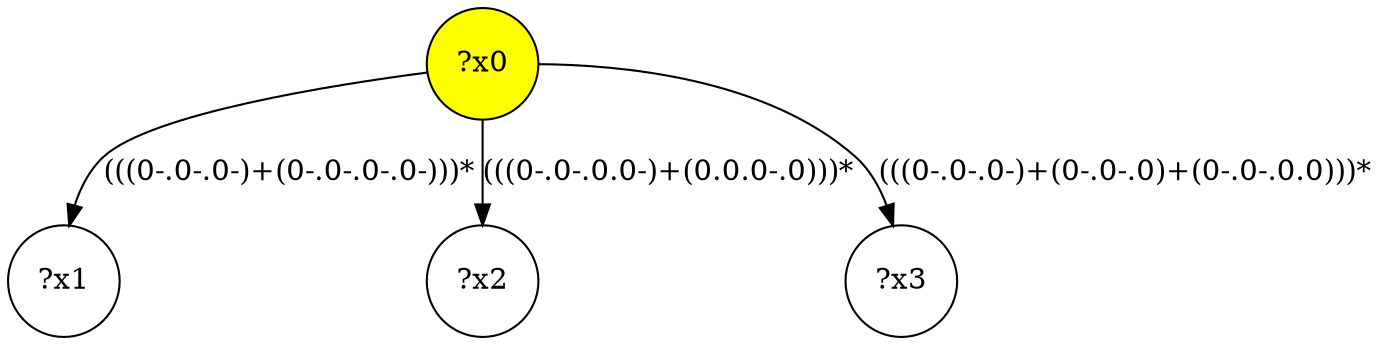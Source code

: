 digraph g {
	x0 [fillcolor="yellow", style="filled," shape=circle, label="?x0"];
	x1 [shape=circle, label="?x1"];
	x0 -> x1 [label="(((0-.0-.0-)+(0-.0-.0-.0-)))*"];
	x2 [shape=circle, label="?x2"];
	x0 -> x2 [label="(((0-.0-.0.0-)+(0.0.0-.0)))*"];
	x3 [shape=circle, label="?x3"];
	x0 -> x3 [label="(((0-.0-.0-)+(0-.0-.0)+(0-.0-.0.0)))*"];
}
